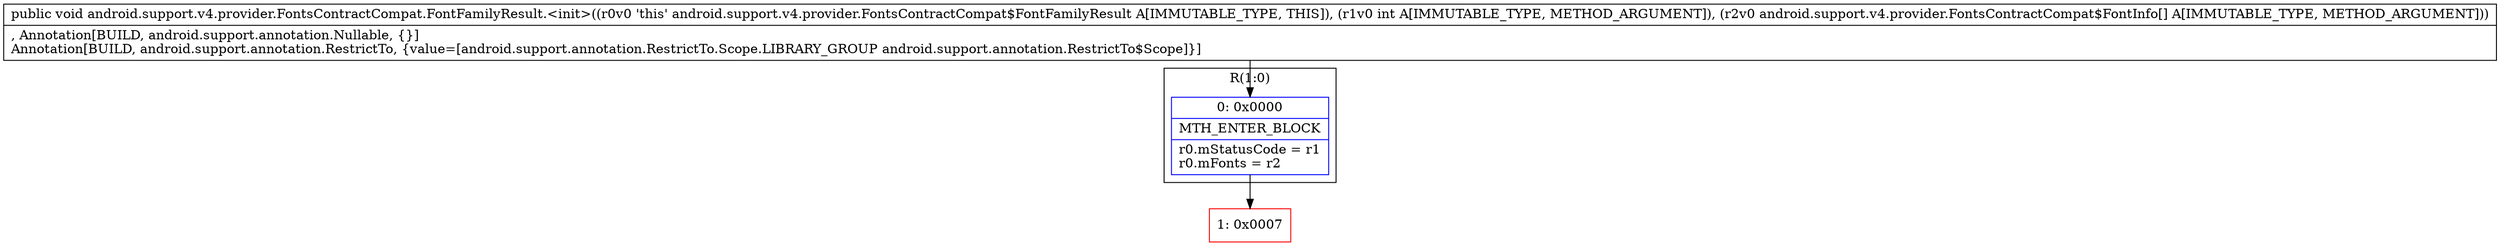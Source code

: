 digraph "CFG forandroid.support.v4.provider.FontsContractCompat.FontFamilyResult.\<init\>(I[Landroid\/support\/v4\/provider\/FontsContractCompat$FontInfo;)V" {
subgraph cluster_Region_1664115970 {
label = "R(1:0)";
node [shape=record,color=blue];
Node_0 [shape=record,label="{0\:\ 0x0000|MTH_ENTER_BLOCK\l|r0.mStatusCode = r1\lr0.mFonts = r2\l}"];
}
Node_1 [shape=record,color=red,label="{1\:\ 0x0007}"];
MethodNode[shape=record,label="{public void android.support.v4.provider.FontsContractCompat.FontFamilyResult.\<init\>((r0v0 'this' android.support.v4.provider.FontsContractCompat$FontFamilyResult A[IMMUTABLE_TYPE, THIS]), (r1v0 int A[IMMUTABLE_TYPE, METHOD_ARGUMENT]), (r2v0 android.support.v4.provider.FontsContractCompat$FontInfo[] A[IMMUTABLE_TYPE, METHOD_ARGUMENT]))  | , Annotation[BUILD, android.support.annotation.Nullable, \{\}]\lAnnotation[BUILD, android.support.annotation.RestrictTo, \{value=[android.support.annotation.RestrictTo.Scope.LIBRARY_GROUP android.support.annotation.RestrictTo$Scope]\}]\l}"];
MethodNode -> Node_0;
Node_0 -> Node_1;
}


